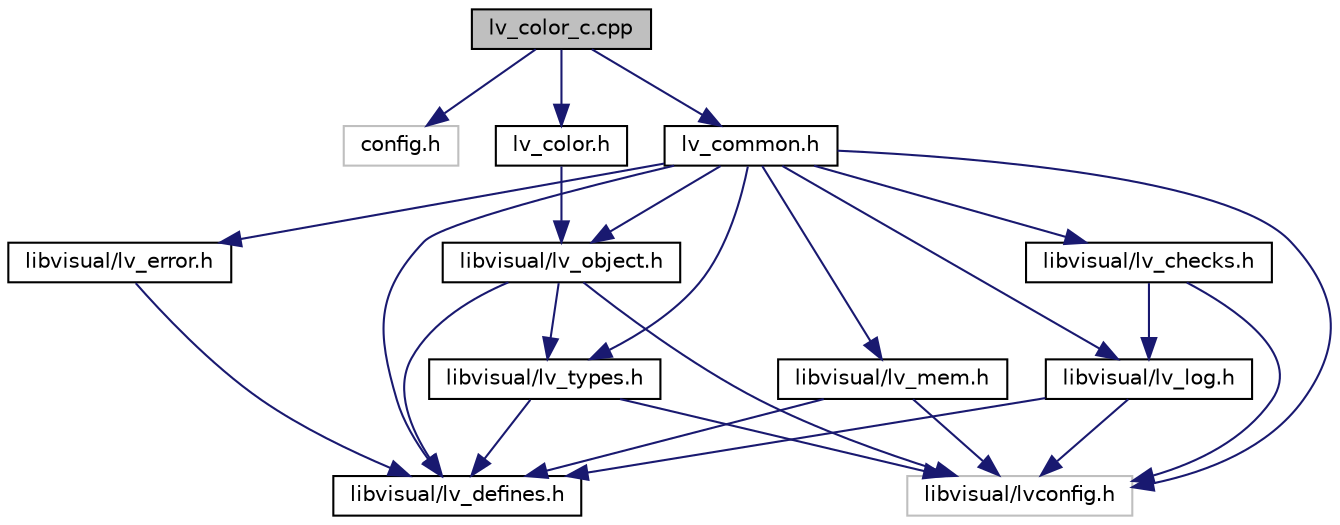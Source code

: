 digraph G
{
  edge [fontname="Helvetica",fontsize="10",labelfontname="Helvetica",labelfontsize="10"];
  node [fontname="Helvetica",fontsize="10",shape=record];
  Node1 [label="lv_color_c.cpp",height=0.2,width=0.4,color="black", fillcolor="grey75", style="filled" fontcolor="black"];
  Node1 -> Node2 [color="midnightblue",fontsize="10",style="solid",fontname="Helvetica"];
  Node2 [label="config.h",height=0.2,width=0.4,color="grey75", fillcolor="white", style="filled"];
  Node1 -> Node3 [color="midnightblue",fontsize="10",style="solid",fontname="Helvetica"];
  Node3 [label="lv_color.h",height=0.2,width=0.4,color="black", fillcolor="white", style="filled",URL="$lv__color_8h.html"];
  Node3 -> Node4 [color="midnightblue",fontsize="10",style="solid",fontname="Helvetica"];
  Node4 [label="libvisual/lv_object.h",height=0.2,width=0.4,color="black", fillcolor="white", style="filled",URL="$lv__object_8h.html"];
  Node4 -> Node5 [color="midnightblue",fontsize="10",style="solid",fontname="Helvetica"];
  Node5 [label="libvisual/lvconfig.h",height=0.2,width=0.4,color="grey75", fillcolor="white", style="filled"];
  Node4 -> Node6 [color="midnightblue",fontsize="10",style="solid",fontname="Helvetica"];
  Node6 [label="libvisual/lv_defines.h",height=0.2,width=0.4,color="black", fillcolor="white", style="filled",URL="$lv__defines_8h.html"];
  Node4 -> Node7 [color="midnightblue",fontsize="10",style="solid",fontname="Helvetica"];
  Node7 [label="libvisual/lv_types.h",height=0.2,width=0.4,color="black", fillcolor="white", style="filled",URL="$lv__types_8h.html"];
  Node7 -> Node5 [color="midnightblue",fontsize="10",style="solid",fontname="Helvetica"];
  Node7 -> Node6 [color="midnightblue",fontsize="10",style="solid",fontname="Helvetica"];
  Node1 -> Node8 [color="midnightblue",fontsize="10",style="solid",fontname="Helvetica"];
  Node8 [label="lv_common.h",height=0.2,width=0.4,color="black", fillcolor="white", style="filled",URL="$lv__common_8h.html"];
  Node8 -> Node5 [color="midnightblue",fontsize="10",style="solid",fontname="Helvetica"];
  Node8 -> Node6 [color="midnightblue",fontsize="10",style="solid",fontname="Helvetica"];
  Node8 -> Node7 [color="midnightblue",fontsize="10",style="solid",fontname="Helvetica"];
  Node8 -> Node9 [color="midnightblue",fontsize="10",style="solid",fontname="Helvetica"];
  Node9 [label="libvisual/lv_mem.h",height=0.2,width=0.4,color="black", fillcolor="white", style="filled",URL="$lv__mem_8h.html"];
  Node9 -> Node5 [color="midnightblue",fontsize="10",style="solid",fontname="Helvetica"];
  Node9 -> Node6 [color="midnightblue",fontsize="10",style="solid",fontname="Helvetica"];
  Node8 -> Node10 [color="midnightblue",fontsize="10",style="solid",fontname="Helvetica"];
  Node10 [label="libvisual/lv_log.h",height=0.2,width=0.4,color="black", fillcolor="white", style="filled",URL="$lv__log_8h.html"];
  Node10 -> Node5 [color="midnightblue",fontsize="10",style="solid",fontname="Helvetica"];
  Node10 -> Node6 [color="midnightblue",fontsize="10",style="solid",fontname="Helvetica"];
  Node8 -> Node11 [color="midnightblue",fontsize="10",style="solid",fontname="Helvetica"];
  Node11 [label="libvisual/lv_checks.h",height=0.2,width=0.4,color="black", fillcolor="white", style="filled",URL="$lv__checks_8h.html"];
  Node11 -> Node5 [color="midnightblue",fontsize="10",style="solid",fontname="Helvetica"];
  Node11 -> Node10 [color="midnightblue",fontsize="10",style="solid",fontname="Helvetica"];
  Node8 -> Node12 [color="midnightblue",fontsize="10",style="solid",fontname="Helvetica"];
  Node12 [label="libvisual/lv_error.h",height=0.2,width=0.4,color="black", fillcolor="white", style="filled",URL="$lv__error_8h.html"];
  Node12 -> Node6 [color="midnightblue",fontsize="10",style="solid",fontname="Helvetica"];
  Node8 -> Node4 [color="midnightblue",fontsize="10",style="solid",fontname="Helvetica"];
}
